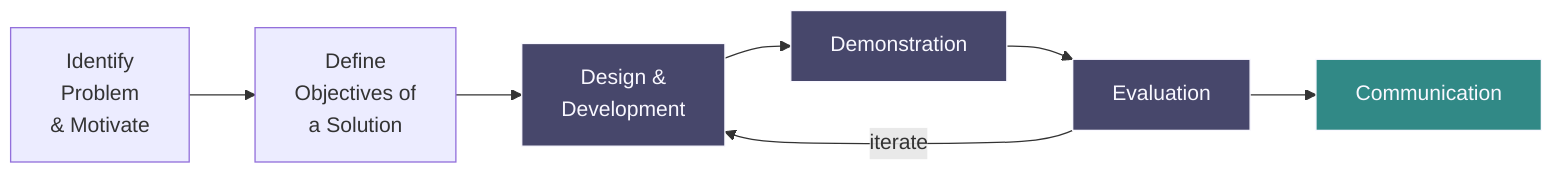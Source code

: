 flowchart LR
classDef iteration fill:#47476B,stroke:#F9F8FF,color:#F9F8FF;
classDef now fill:#318986,stroke:#F9F8FF,color:#F9F8FF;
identify_problem["Identify<br />Problem<br />& Motivate"]
identify_problem --> define_objectives
define_objectives["Define<br />Objectives of<br />a Solution"]
define_objectives --> design
design["Design &<br />Development"]:::iteration
design --> demonstration
demonstration["Demonstration"]:::iteration
demonstration --> evaluation
evaluation["Evaluation"]:::iteration
evaluation -->|iterate| design
evaluation --> communication
communication["Communication"]:::now